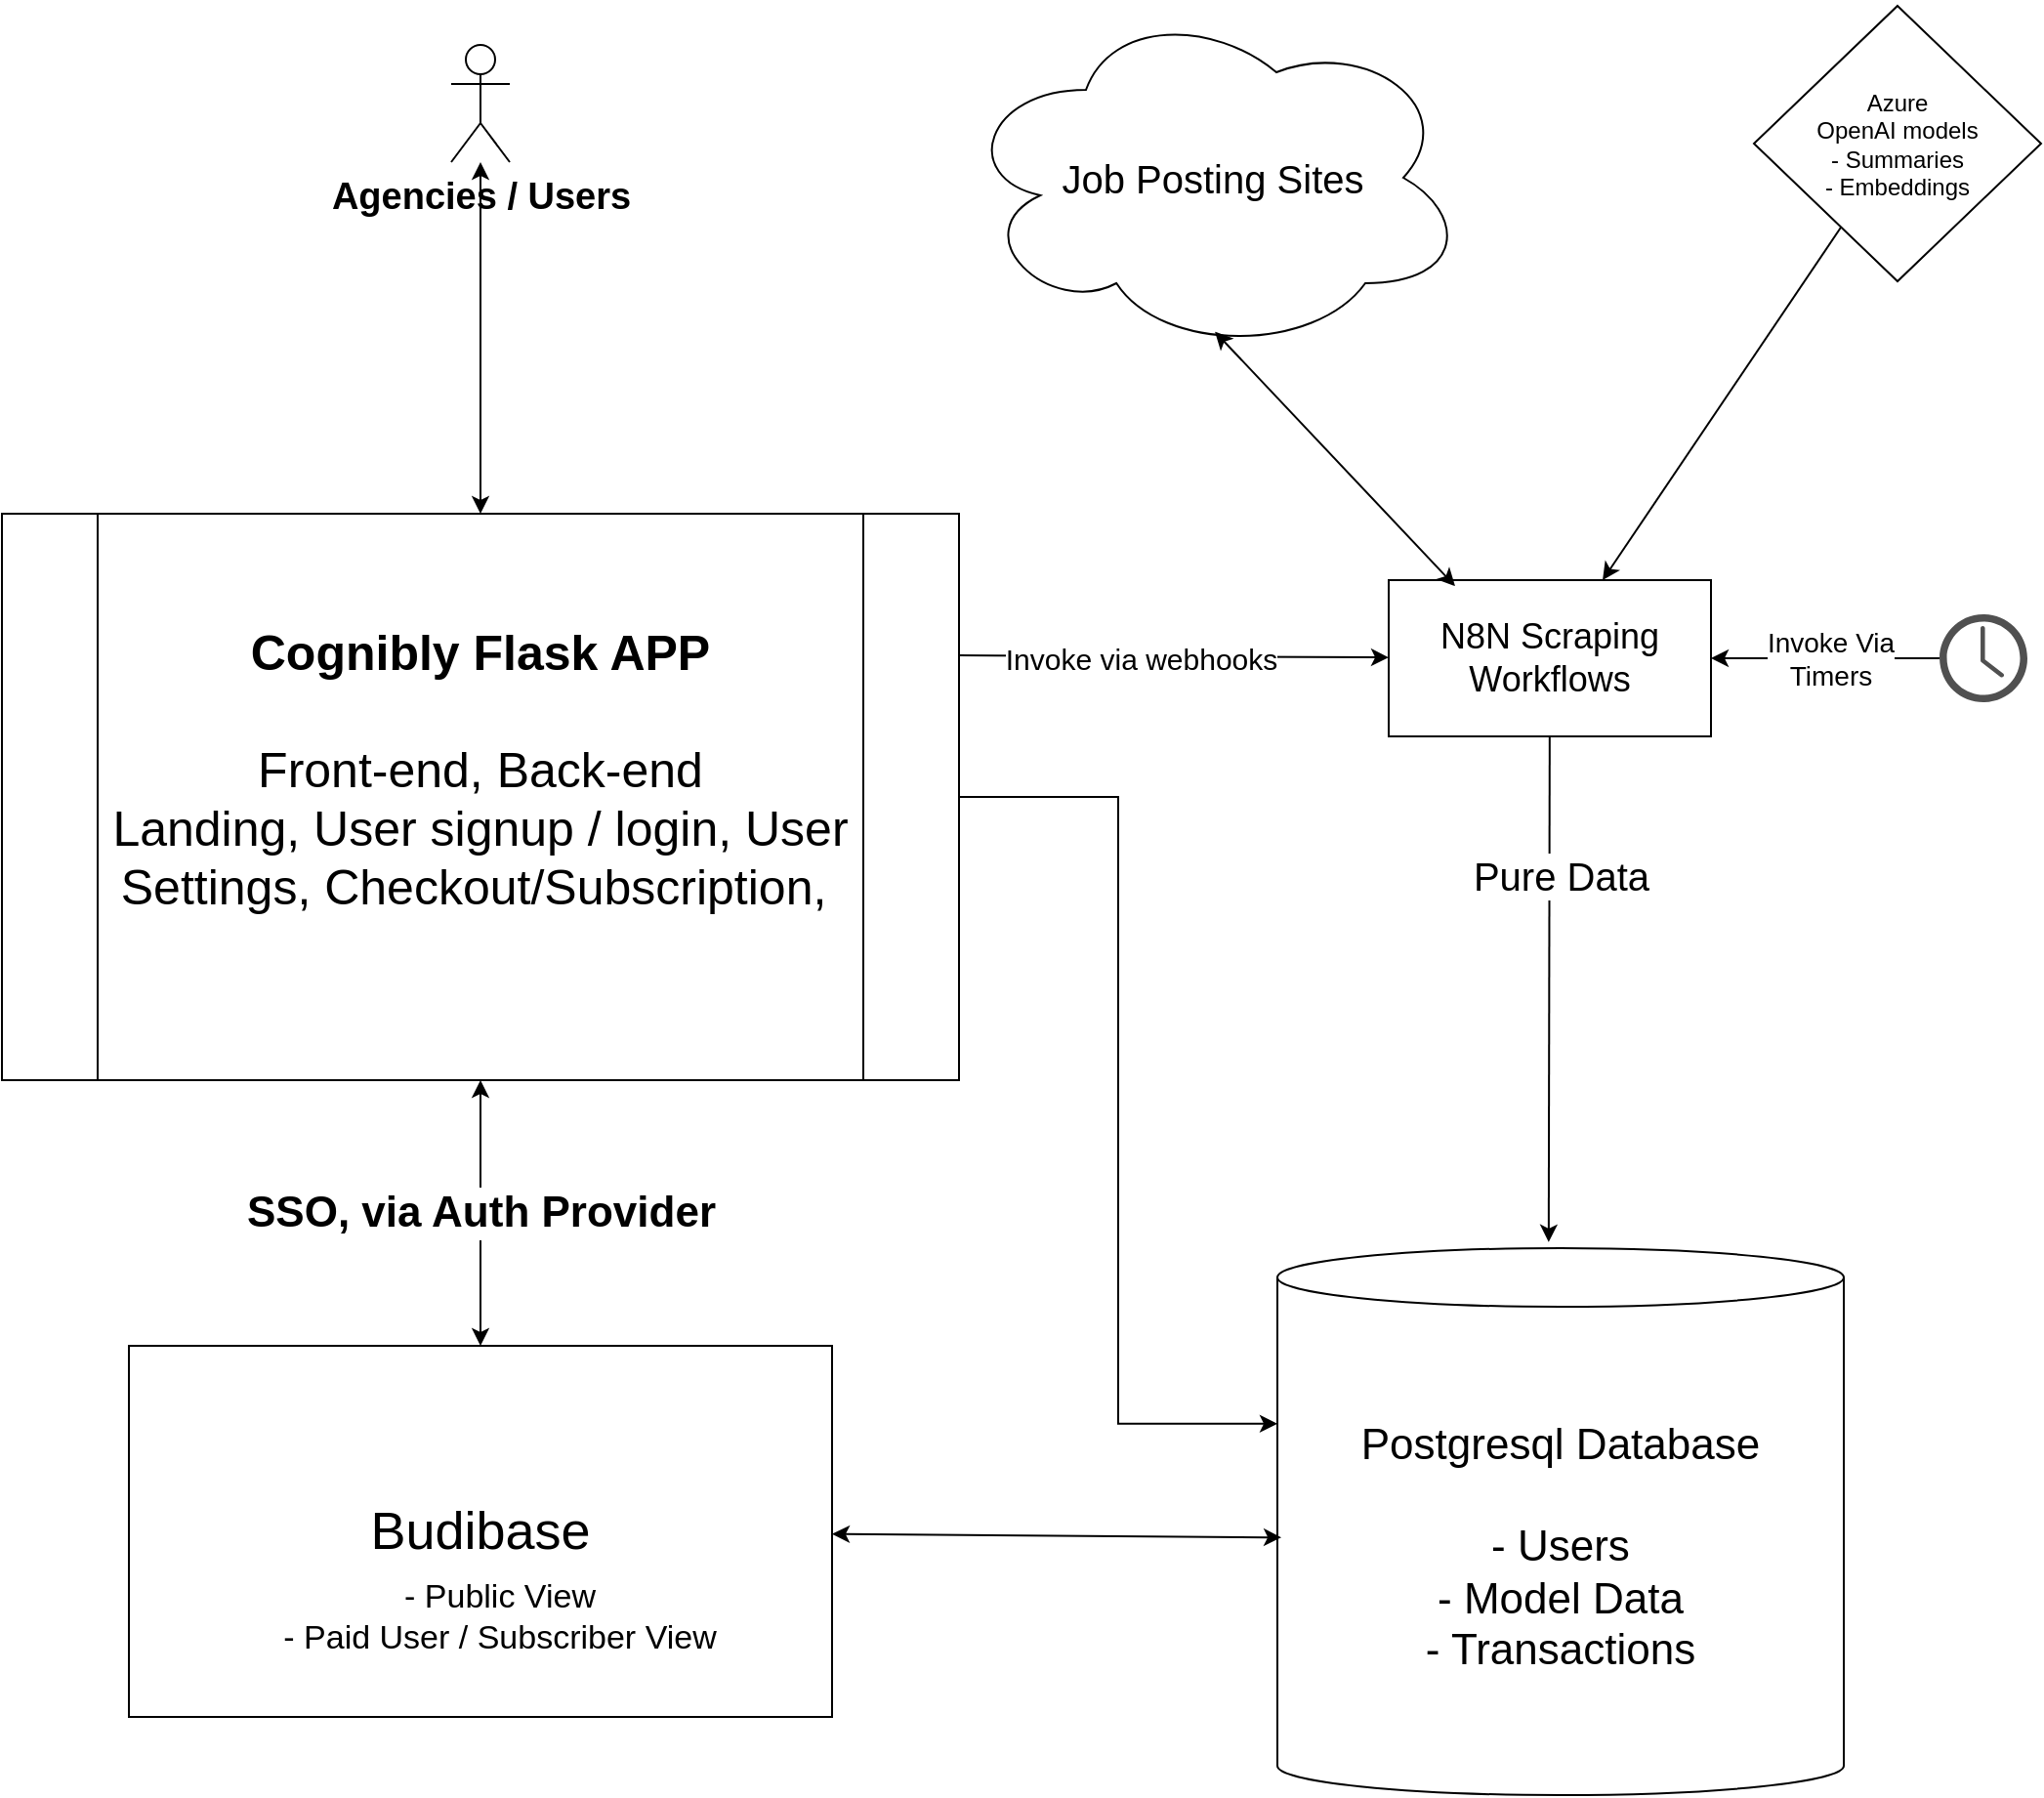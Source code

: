 <mxfile version="24.8.0">
  <diagram name="Page-1" id="zzj97H0QVAPcfb73-S_L">
    <mxGraphModel dx="1232" dy="1953" grid="0" gridSize="10" guides="1" tooltips="1" connect="1" arrows="1" fold="1" page="1" pageScale="1" pageWidth="1100" pageHeight="850" math="0" shadow="0">
      <root>
        <mxCell id="0" />
        <mxCell id="1" parent="0" />
        <mxCell id="bAa9Dd0eW5oCRQwULeUu-22" style="rounded=0;orthogonalLoop=1;jettySize=auto;html=1;exitX=1;exitY=0.25;exitDx=0;exitDy=0;" edge="1" parent="1" source="bAa9Dd0eW5oCRQwULeUu-2" target="bAa9Dd0eW5oCRQwULeUu-10">
          <mxGeometry relative="1" as="geometry" />
        </mxCell>
        <mxCell id="bAa9Dd0eW5oCRQwULeUu-27" value="&lt;font style=&quot;font-size: 15px;&quot;&gt;Invoke via webhooks&lt;/font&gt;" style="edgeLabel;html=1;align=center;verticalAlign=middle;resizable=0;points=[];" vertex="1" connectable="0" parent="bAa9Dd0eW5oCRQwULeUu-22">
          <mxGeometry x="-0.209" y="-4" relative="1" as="geometry">
            <mxPoint x="6" y="-3" as="offset" />
          </mxGeometry>
        </mxCell>
        <mxCell id="bAa9Dd0eW5oCRQwULeUu-2" value="&lt;b style=&quot;font-size: 25px;&quot;&gt;&lt;font style=&quot;font-size: 25px;&quot;&gt;Cognibly Flask APP&lt;/font&gt;&lt;/b&gt;&lt;div style=&quot;font-size: 25px;&quot;&gt;&lt;br&gt;&lt;/div&gt;&lt;div style=&quot;font-size: 25px;&quot;&gt;Front-end, Back-end&lt;/div&gt;&lt;div style=&quot;font-size: 25px;&quot;&gt;Landing, User signup / login, User Settings, Checkout/Subscription,&amp;nbsp;&lt;/div&gt;&lt;div style=&quot;font-size: 25px;&quot;&gt;&lt;br&gt;&lt;/div&gt;" style="shape=process;whiteSpace=wrap;html=1;backgroundOutline=1;" vertex="1" parent="1">
          <mxGeometry x="50" y="100" width="490" height="290" as="geometry" />
        </mxCell>
        <mxCell id="bAa9Dd0eW5oCRQwULeUu-3" value="&lt;font style=&quot;font-size: 27px;&quot;&gt;Budibase&lt;/font&gt;" style="rounded=0;whiteSpace=wrap;html=1;" vertex="1" parent="1">
          <mxGeometry x="115" y="526" width="360" height="190" as="geometry" />
        </mxCell>
        <mxCell id="bAa9Dd0eW5oCRQwULeUu-4" value="&lt;font style=&quot;font-size: 22px;&quot;&gt;Postgresql Database&lt;/font&gt;&lt;div&gt;&lt;font style=&quot;font-size: 22px;&quot;&gt;&lt;br&gt;&lt;/font&gt;&lt;/div&gt;&lt;div&gt;&lt;font style=&quot;font-size: 22px;&quot;&gt;- Users&lt;br&gt;- Model Data&lt;/font&gt;&lt;/div&gt;&lt;div&gt;&lt;font style=&quot;font-size: 22px;&quot;&gt;- Transactions&lt;/font&gt;&lt;/div&gt;" style="shape=cylinder3;whiteSpace=wrap;html=1;boundedLbl=1;backgroundOutline=1;size=15;" vertex="1" parent="1">
          <mxGeometry x="703" y="476" width="290" height="280" as="geometry" />
        </mxCell>
        <mxCell id="bAa9Dd0eW5oCRQwULeUu-5" value="&lt;font style=&quot;font-size: 22px;&quot;&gt;&lt;b&gt;SSO, via Auth Provider&lt;/b&gt;&lt;/font&gt;" style="endArrow=classic;startArrow=classic;html=1;rounded=0;entryX=0.5;entryY=1;entryDx=0;entryDy=0;" edge="1" parent="1" source="bAa9Dd0eW5oCRQwULeUu-3" target="bAa9Dd0eW5oCRQwULeUu-2">
          <mxGeometry width="50" height="50" relative="1" as="geometry">
            <mxPoint x="250" y="520" as="sourcePoint" />
            <mxPoint x="300" y="470" as="targetPoint" />
          </mxGeometry>
        </mxCell>
        <mxCell id="bAa9Dd0eW5oCRQwULeUu-6" value="&lt;font style=&quot;font-size: 17px;&quot;&gt;&lt;span style=&quot;background-color: initial;&quot;&gt;- Public View&lt;/span&gt;&lt;br&gt;&lt;span style=&quot;background-color: initial;&quot;&gt;- Paid User / Subscriber View&lt;/span&gt;&lt;/font&gt;" style="text;html=1;align=center;verticalAlign=middle;whiteSpace=wrap;rounded=0;" vertex="1" parent="1">
          <mxGeometry x="150" y="610" width="310" height="110" as="geometry" />
        </mxCell>
        <mxCell id="bAa9Dd0eW5oCRQwULeUu-7" value="" style="endArrow=classic;startArrow=classic;html=1;rounded=0;entryX=0.007;entryY=0.529;entryDx=0;entryDy=0;entryPerimeter=0;" edge="1" parent="1" source="bAa9Dd0eW5oCRQwULeUu-3" target="bAa9Dd0eW5oCRQwULeUu-4">
          <mxGeometry width="50" height="50" relative="1" as="geometry">
            <mxPoint x="510" y="700" as="sourcePoint" />
            <mxPoint x="560" y="650" as="targetPoint" />
          </mxGeometry>
        </mxCell>
        <mxCell id="bAa9Dd0eW5oCRQwULeUu-10" value="&lt;span style=&quot;font-size: 18px;&quot;&gt;N8N Scraping Workflows&lt;/span&gt;" style="rounded=0;whiteSpace=wrap;html=1;" vertex="1" parent="1">
          <mxGeometry x="760" y="134" width="165" height="80" as="geometry" />
        </mxCell>
        <mxCell id="bAa9Dd0eW5oCRQwULeUu-11" style="rounded=0;orthogonalLoop=1;jettySize=auto;html=1;entryX=0.479;entryY=-0.011;entryDx=0;entryDy=0;entryPerimeter=0;" edge="1" parent="1" source="bAa9Dd0eW5oCRQwULeUu-10" target="bAa9Dd0eW5oCRQwULeUu-4">
          <mxGeometry relative="1" as="geometry">
            <mxPoint x="697.5" y="340" as="targetPoint" />
          </mxGeometry>
        </mxCell>
        <mxCell id="bAa9Dd0eW5oCRQwULeUu-12" value="&lt;font style=&quot;font-size: 20px;&quot;&gt;Pure Data&lt;/font&gt;" style="edgeLabel;html=1;align=center;verticalAlign=middle;resizable=0;points=[];" vertex="1" connectable="0" parent="bAa9Dd0eW5oCRQwULeUu-11">
          <mxGeometry x="-0.45" y="5" relative="1" as="geometry">
            <mxPoint as="offset" />
          </mxGeometry>
        </mxCell>
        <mxCell id="bAa9Dd0eW5oCRQwULeUu-16" value="&lt;span style=&quot;font-size: 20px;&quot;&gt;Job Posting Sites&lt;/span&gt;" style="ellipse;shape=cloud;whiteSpace=wrap;html=1;" vertex="1" parent="1">
          <mxGeometry x="540" y="-162" width="260" height="180" as="geometry" />
        </mxCell>
        <mxCell id="bAa9Dd0eW5oCRQwULeUu-17" value="" style="endArrow=classic;startArrow=classic;html=1;rounded=0;entryX=0.504;entryY=0.938;entryDx=0;entryDy=0;entryPerimeter=0;exitX=0.206;exitY=0.038;exitDx=0;exitDy=0;exitPerimeter=0;" edge="1" parent="1" source="bAa9Dd0eW5oCRQwULeUu-10" target="bAa9Dd0eW5oCRQwULeUu-16">
          <mxGeometry width="50" height="50" relative="1" as="geometry">
            <mxPoint x="620" y="120" as="sourcePoint" />
            <mxPoint x="670" y="70" as="targetPoint" />
          </mxGeometry>
        </mxCell>
        <mxCell id="bAa9Dd0eW5oCRQwULeUu-18" style="edgeStyle=orthogonalEdgeStyle;rounded=0;orthogonalLoop=1;jettySize=auto;html=1;entryX=0;entryY=0.321;entryDx=0;entryDy=0;entryPerimeter=0;endArrow=classic;endFill=1;" edge="1" parent="1" source="bAa9Dd0eW5oCRQwULeUu-2" target="bAa9Dd0eW5oCRQwULeUu-4">
          <mxGeometry relative="1" as="geometry" />
        </mxCell>
        <mxCell id="bAa9Dd0eW5oCRQwULeUu-19" value="&lt;font style=&quot;font-size: 19px;&quot;&gt;Agencies / Users&lt;/font&gt;" style="shape=umlActor;verticalLabelPosition=bottom;verticalAlign=top;html=1;outlineConnect=0;fontStyle=1" vertex="1" parent="1">
          <mxGeometry x="280" y="-140" width="30" height="60" as="geometry" />
        </mxCell>
        <mxCell id="bAa9Dd0eW5oCRQwULeUu-20" value="" style="endArrow=classic;startArrow=classic;html=1;rounded=0;exitX=0.5;exitY=0;exitDx=0;exitDy=0;" edge="1" parent="1" source="bAa9Dd0eW5oCRQwULeUu-2" target="bAa9Dd0eW5oCRQwULeUu-19">
          <mxGeometry width="50" height="50" relative="1" as="geometry">
            <mxPoint x="130" y="40" as="sourcePoint" />
            <mxPoint x="180" y="-10" as="targetPoint" />
          </mxGeometry>
        </mxCell>
        <mxCell id="bAa9Dd0eW5oCRQwULeUu-29" value="" style="edgeStyle=orthogonalEdgeStyle;rounded=0;orthogonalLoop=1;jettySize=auto;html=1;" edge="1" parent="1" source="bAa9Dd0eW5oCRQwULeUu-28" target="bAa9Dd0eW5oCRQwULeUu-10">
          <mxGeometry relative="1" as="geometry" />
        </mxCell>
        <mxCell id="bAa9Dd0eW5oCRQwULeUu-30" value="&lt;font style=&quot;font-size: 14px;&quot;&gt;Invoke Via&lt;br&gt;Timers&lt;/font&gt;" style="edgeLabel;html=1;align=center;verticalAlign=middle;resizable=0;points=[];" vertex="1" connectable="0" parent="bAa9Dd0eW5oCRQwULeUu-29">
          <mxGeometry x="-0.043" relative="1" as="geometry">
            <mxPoint as="offset" />
          </mxGeometry>
        </mxCell>
        <mxCell id="bAa9Dd0eW5oCRQwULeUu-28" value="" style="sketch=0;pointerEvents=1;shadow=0;dashed=0;html=1;strokeColor=none;fillColor=#505050;labelPosition=center;verticalLabelPosition=bottom;verticalAlign=top;outlineConnect=0;align=center;shape=mxgraph.office.concepts.clock;" vertex="1" parent="1">
          <mxGeometry x="1042" y="151.5" width="45" height="45" as="geometry" />
        </mxCell>
        <mxCell id="bAa9Dd0eW5oCRQwULeUu-35" style="rounded=0;orthogonalLoop=1;jettySize=auto;html=1;" edge="1" parent="1" source="bAa9Dd0eW5oCRQwULeUu-34" target="bAa9Dd0eW5oCRQwULeUu-10">
          <mxGeometry relative="1" as="geometry">
            <mxPoint x="840" y="132" as="targetPoint" />
          </mxGeometry>
        </mxCell>
        <mxCell id="bAa9Dd0eW5oCRQwULeUu-34" value="Azure &lt;br&gt;OpenAI models&lt;br&gt;- Summaries&lt;br&gt;&lt;div&gt;- Embeddings&lt;/div&gt;" style="rhombus;whiteSpace=wrap;html=1;" vertex="1" parent="1">
          <mxGeometry x="947" y="-160" width="147" height="141" as="geometry" />
        </mxCell>
      </root>
    </mxGraphModel>
  </diagram>
</mxfile>
